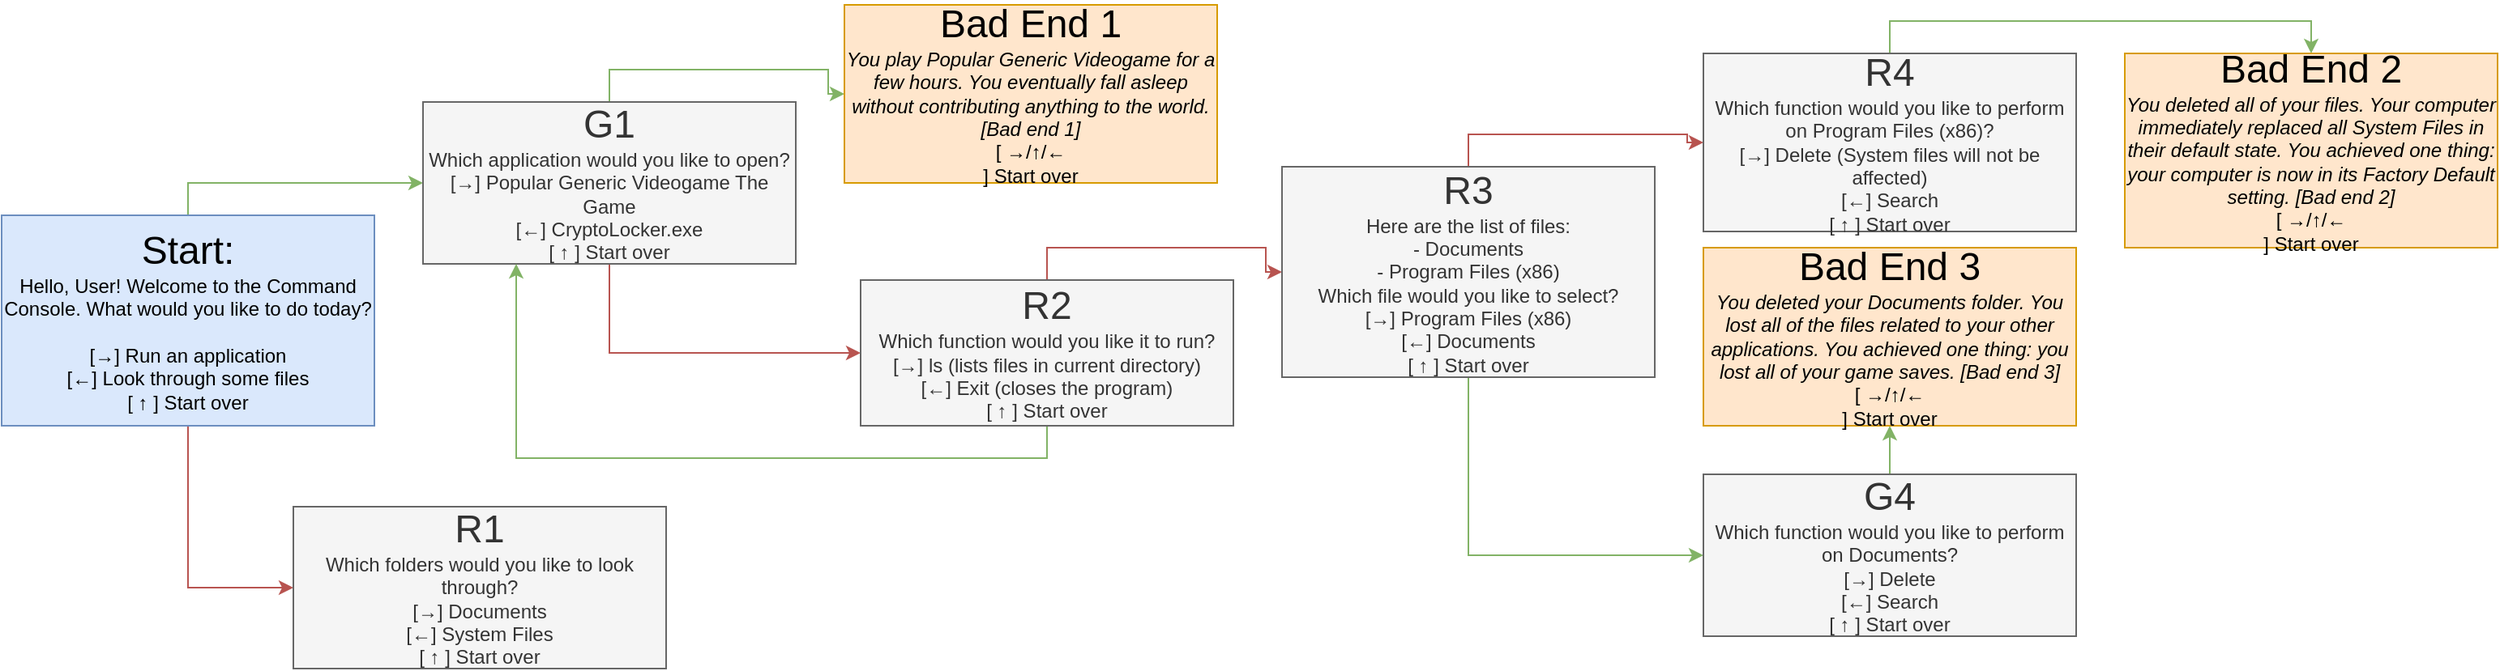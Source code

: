 <mxfile version="13.3.7" type="github">
  <diagram id="C5RBs43oDa-KdzZeNtuy" name="Page-1">
    <mxGraphModel dx="716" dy="400" grid="1" gridSize="10" guides="1" tooltips="1" connect="1" arrows="1" fold="1" page="1" pageScale="1" pageWidth="2339" pageHeight="3300" math="0" shadow="0">
      <root>
        <mxCell id="WIyWlLk6GJQsqaUBKTNV-0" />
        <mxCell id="WIyWlLk6GJQsqaUBKTNV-1" parent="WIyWlLk6GJQsqaUBKTNV-0" />
        <mxCell id="G_LtqzB8PGayeKmqLbbJ-5" style="edgeStyle=orthogonalEdgeStyle;rounded=0;orthogonalLoop=1;jettySize=auto;html=1;exitX=0.5;exitY=0;exitDx=0;exitDy=0;entryX=0;entryY=0.5;entryDx=0;entryDy=0;fillColor=#d5e8d4;strokeColor=#82b366;" parent="WIyWlLk6GJQsqaUBKTNV-1" source="G_LtqzB8PGayeKmqLbbJ-1" target="G_LtqzB8PGayeKmqLbbJ-3" edge="1">
          <mxGeometry relative="1" as="geometry" />
        </mxCell>
        <mxCell id="G_LtqzB8PGayeKmqLbbJ-8" style="edgeStyle=orthogonalEdgeStyle;rounded=0;orthogonalLoop=1;jettySize=auto;html=1;exitX=0.5;exitY=1;exitDx=0;exitDy=0;entryX=0;entryY=0.5;entryDx=0;entryDy=0;fillColor=#f8cecc;strokeColor=#b85450;" parent="WIyWlLk6GJQsqaUBKTNV-1" source="G_LtqzB8PGayeKmqLbbJ-1" target="G_LtqzB8PGayeKmqLbbJ-7" edge="1">
          <mxGeometry relative="1" as="geometry" />
        </mxCell>
        <mxCell id="G_LtqzB8PGayeKmqLbbJ-1" value="&lt;div style=&quot;font-size: 24px&quot;&gt;Start:&lt;/div&gt;&lt;div&gt;Hello, User! Welcome to the Command Console. What would you like to do today?&lt;/div&gt;&lt;div&gt;&lt;br&gt;&lt;/div&gt;&lt;div&gt;[→] Run an application&lt;/div&gt;&lt;div&gt;[←] Look through some files&lt;/div&gt;&lt;div&gt;[ ↑ ] Start over&lt;/div&gt;" style="text;html=1;strokeColor=#6c8ebf;fillColor=#dae8fc;align=center;verticalAlign=middle;whiteSpace=wrap;rounded=0;" parent="WIyWlLk6GJQsqaUBKTNV-1" vertex="1">
          <mxGeometry x="30" y="140" width="230" height="130" as="geometry" />
        </mxCell>
        <mxCell id="rjlh_XGYD9krDsAeV4SP-3" style="edgeStyle=orthogonalEdgeStyle;rounded=0;orthogonalLoop=1;jettySize=auto;html=1;exitX=0.5;exitY=0;exitDx=0;exitDy=0;entryX=0;entryY=0.5;entryDx=0;entryDy=0;fillColor=#d5e8d4;strokeColor=#82b366;" parent="WIyWlLk6GJQsqaUBKTNV-1" source="G_LtqzB8PGayeKmqLbbJ-3" target="6cd2AyFSmQvTcg-SOqOJ-0" edge="1">
          <mxGeometry relative="1" as="geometry">
            <mxPoint x="560" y="75" as="targetPoint" />
          </mxGeometry>
        </mxCell>
        <mxCell id="rjlh_XGYD9krDsAeV4SP-4" style="edgeStyle=orthogonalEdgeStyle;rounded=0;orthogonalLoop=1;jettySize=auto;html=1;exitX=0.5;exitY=1;exitDx=0;exitDy=0;entryX=0;entryY=0.5;entryDx=0;entryDy=0;fillColor=#f8cecc;strokeColor=#b85450;" parent="WIyWlLk6GJQsqaUBKTNV-1" source="G_LtqzB8PGayeKmqLbbJ-3" target="rjlh_XGYD9krDsAeV4SP-1" edge="1">
          <mxGeometry relative="1" as="geometry" />
        </mxCell>
        <mxCell id="G_LtqzB8PGayeKmqLbbJ-3" value="&lt;div style=&quot;font-size: 24px&quot;&gt;G1&lt;/div&gt;&lt;div&gt;Which application would you like to open?&lt;/div&gt;&lt;div&gt;&lt;span&gt; &lt;/span&gt;[→] Popular Generic Videogame The Game&lt;/div&gt;&lt;div&gt;&lt;span&gt; &lt;/span&gt;[←] CryptoLocker.exe&lt;/div&gt;&lt;div&gt;&lt;span&gt; &lt;/span&gt;[ ↑ ] Start over&lt;/div&gt;" style="text;html=1;align=center;verticalAlign=middle;whiteSpace=wrap;rounded=0;fillColor=#f5f5f5;strokeColor=#666666;fontColor=#333333;" parent="WIyWlLk6GJQsqaUBKTNV-1" vertex="1">
          <mxGeometry x="290" y="70" width="230" height="100" as="geometry" />
        </mxCell>
        <mxCell id="G_LtqzB8PGayeKmqLbbJ-7" value="&lt;div style=&quot;font-size: 24px&quot;&gt;R1&lt;/div&gt;&lt;div&gt;Which folders would you like to look through?&lt;/div&gt;&lt;div&gt;&lt;span&gt; &lt;/span&gt;[→] Documents&lt;/div&gt;&lt;div&gt;&lt;span&gt; &lt;/span&gt;[←] System Files&lt;/div&gt;&lt;div&gt;&lt;span&gt; &lt;/span&gt;[ ↑ ] Start over&lt;/div&gt;" style="text;html=1;strokeColor=#666666;fillColor=#f5f5f5;align=center;verticalAlign=middle;whiteSpace=wrap;rounded=0;fontColor=#333333;" parent="WIyWlLk6GJQsqaUBKTNV-1" vertex="1">
          <mxGeometry x="210" y="320" width="230" height="100" as="geometry" />
        </mxCell>
        <mxCell id="rjlh_XGYD9krDsAeV4SP-5" style="edgeStyle=orthogonalEdgeStyle;rounded=0;orthogonalLoop=1;jettySize=auto;html=1;exitX=0.5;exitY=1;exitDx=0;exitDy=0;entryX=0.25;entryY=1;entryDx=0;entryDy=0;fillColor=#d5e8d4;strokeColor=#82b366;" parent="WIyWlLk6GJQsqaUBKTNV-1" source="rjlh_XGYD9krDsAeV4SP-1" target="G_LtqzB8PGayeKmqLbbJ-3" edge="1">
          <mxGeometry relative="1" as="geometry">
            <Array as="points">
              <mxPoint x="675" y="290" />
              <mxPoint x="347" y="290" />
            </Array>
          </mxGeometry>
        </mxCell>
        <mxCell id="rjlh_XGYD9krDsAeV4SP-7" style="edgeStyle=orthogonalEdgeStyle;rounded=0;orthogonalLoop=1;jettySize=auto;html=1;exitX=0.5;exitY=0;exitDx=0;exitDy=0;entryX=0;entryY=0.5;entryDx=0;entryDy=0;fillColor=#f8cecc;strokeColor=#b85450;" parent="WIyWlLk6GJQsqaUBKTNV-1" source="rjlh_XGYD9krDsAeV4SP-1" target="rjlh_XGYD9krDsAeV4SP-6" edge="1">
          <mxGeometry relative="1" as="geometry" />
        </mxCell>
        <mxCell id="rjlh_XGYD9krDsAeV4SP-1" value="&lt;div style=&quot;font-size: 24px&quot;&gt;R2&lt;/div&gt;&lt;div&gt;Which function would you like it to run?&lt;/div&gt;&lt;div&gt;&lt;span&gt; &lt;/span&gt;[→] ls (lists files in current directory)&lt;/div&gt;&lt;div&gt;&lt;span&gt; &lt;/span&gt;[←] Exit (closes the program)&lt;/div&gt;&lt;div&gt;&lt;span&gt; &lt;/span&gt;[ ↑ ] Start over&lt;/div&gt;" style="text;html=1;strokeColor=#666666;fillColor=#f5f5f5;align=center;verticalAlign=middle;whiteSpace=wrap;rounded=0;fontColor=#333333;" parent="WIyWlLk6GJQsqaUBKTNV-1" vertex="1">
          <mxGeometry x="560" y="180" width="230" height="90" as="geometry" />
        </mxCell>
        <mxCell id="XwUO7sWHtHsJDQwBPcFf-2" style="edgeStyle=orthogonalEdgeStyle;rounded=0;orthogonalLoop=1;jettySize=auto;html=1;exitX=0.5;exitY=0;exitDx=0;exitDy=0;entryX=0;entryY=0.5;entryDx=0;entryDy=0;fillColor=#f8cecc;strokeColor=#b85450;" parent="WIyWlLk6GJQsqaUBKTNV-1" source="rjlh_XGYD9krDsAeV4SP-6" target="XwUO7sWHtHsJDQwBPcFf-1" edge="1">
          <mxGeometry relative="1" as="geometry" />
        </mxCell>
        <mxCell id="XwUO7sWHtHsJDQwBPcFf-4" style="edgeStyle=orthogonalEdgeStyle;rounded=0;orthogonalLoop=1;jettySize=auto;html=1;exitX=0.5;exitY=1;exitDx=0;exitDy=0;entryX=0;entryY=0.5;entryDx=0;entryDy=0;fillColor=#d5e8d4;strokeColor=#82b366;" parent="WIyWlLk6GJQsqaUBKTNV-1" source="rjlh_XGYD9krDsAeV4SP-6" target="XwUO7sWHtHsJDQwBPcFf-3" edge="1">
          <mxGeometry relative="1" as="geometry" />
        </mxCell>
        <mxCell id="rjlh_XGYD9krDsAeV4SP-6" value="&lt;div style=&quot;font-size: 24px&quot;&gt;R3&lt;/div&gt;&lt;div&gt;Here are the list of files:&lt;/div&gt;&lt;div&gt;- Documents&lt;/div&gt;&lt;div&gt;- Program Files (x86)&lt;br&gt;Which file would you like to select?&lt;/div&gt;&lt;div&gt;&lt;span&gt; &lt;/span&gt;[→] Program Files (x86)&lt;/div&gt;&lt;div&gt;&lt;span&gt; &lt;/span&gt;[←] Documents&lt;/div&gt;&lt;div&gt;&lt;span&gt; &lt;/span&gt;[ ↑ ] Start over&lt;/div&gt;" style="text;html=1;strokeColor=#666666;fillColor=#f5f5f5;align=center;verticalAlign=middle;whiteSpace=wrap;rounded=0;fontColor=#333333;" parent="WIyWlLk6GJQsqaUBKTNV-1" vertex="1">
          <mxGeometry x="820" y="110" width="230" height="130" as="geometry" />
        </mxCell>
        <mxCell id="XwUO7sWHtHsJDQwBPcFf-11" style="edgeStyle=orthogonalEdgeStyle;rounded=0;orthogonalLoop=1;jettySize=auto;html=1;exitX=0.5;exitY=0;exitDx=0;exitDy=0;entryX=0.5;entryY=0;entryDx=0;entryDy=0;fillColor=#d5e8d4;strokeColor=#82b366;" parent="WIyWlLk6GJQsqaUBKTNV-1" source="XwUO7sWHtHsJDQwBPcFf-1" target="6cd2AyFSmQvTcg-SOqOJ-2" edge="1">
          <mxGeometry relative="1" as="geometry">
            <mxPoint x="1455" y="40" as="targetPoint" />
          </mxGeometry>
        </mxCell>
        <mxCell id="XwUO7sWHtHsJDQwBPcFf-1" value="&lt;div style=&quot;font-size: 24px&quot;&gt;R4&lt;/div&gt;&lt;div&gt;Which function would you like to perform on Program Files (x86)?&lt;/div&gt;&lt;div&gt;&lt;span&gt; &lt;/span&gt;[→] Delete (System files will not be affected)&lt;/div&gt;&lt;div&gt;&lt;span&gt; &lt;/span&gt;[←] Search&lt;/div&gt;&lt;div&gt;&lt;span&gt; &lt;/span&gt;[ ↑ ] Start over&lt;/div&gt;" style="text;html=1;strokeColor=#666666;fillColor=#f5f5f5;align=center;verticalAlign=middle;whiteSpace=wrap;rounded=0;fontColor=#333333;" parent="WIyWlLk6GJQsqaUBKTNV-1" vertex="1">
          <mxGeometry x="1080" y="40" width="230" height="110" as="geometry" />
        </mxCell>
        <mxCell id="XwUO7sWHtHsJDQwBPcFf-10" style="edgeStyle=orthogonalEdgeStyle;rounded=0;orthogonalLoop=1;jettySize=auto;html=1;exitX=0.5;exitY=0;exitDx=0;exitDy=0;entryX=0.5;entryY=1;entryDx=0;entryDy=0;fillColor=#d5e8d4;strokeColor=#82b366;" parent="WIyWlLk6GJQsqaUBKTNV-1" source="XwUO7sWHtHsJDQwBPcFf-3" target="6cd2AyFSmQvTcg-SOqOJ-3" edge="1">
          <mxGeometry relative="1" as="geometry">
            <mxPoint x="1195" y="270" as="targetPoint" />
          </mxGeometry>
        </mxCell>
        <mxCell id="XwUO7sWHtHsJDQwBPcFf-3" value="&lt;div style=&quot;font-size: 24px&quot;&gt;G4&lt;/div&gt;&lt;div&gt;Which function would you like to perform on Documents?&lt;/div&gt;&lt;div&gt;&lt;span&gt; &lt;/span&gt;[→] Delete&lt;/div&gt;&lt;div&gt;&lt;span&gt; &lt;/span&gt;[←] Search&lt;/div&gt;&lt;div&gt;&lt;span&gt; &lt;/span&gt;[ ↑ ] Start over&lt;/div&gt;" style="text;html=1;strokeColor=#666666;fillColor=#f5f5f5;align=center;verticalAlign=middle;whiteSpace=wrap;rounded=0;fontColor=#333333;" parent="WIyWlLk6GJQsqaUBKTNV-1" vertex="1">
          <mxGeometry x="1080" y="300" width="230" height="100" as="geometry" />
        </mxCell>
        <mxCell id="6cd2AyFSmQvTcg-SOqOJ-0" value="&lt;div style=&quot;font-size: 24px&quot;&gt;Bad End 1&lt;/div&gt;&lt;div&gt;&lt;i style=&quot;color: rgb(0 , 0 , 0)&quot;&gt;You play Popular Generic Videogame for a few hours. You eventually fall asleep without contributing anything to the world. [Bad end 1]&lt;br&gt;&lt;/i&gt;&lt;span style=&quot;color: rgb(0 , 0 , 0)&quot;&gt;[ →/↑/←&lt;/span&gt;&lt;br style=&quot;color: rgb(0 , 0 , 0)&quot;&gt;&lt;span style=&quot;color: rgb(0 , 0 , 0)&quot;&gt;] Start over&lt;/span&gt;&lt;br&gt;&lt;/div&gt;" style="text;html=1;align=center;verticalAlign=middle;whiteSpace=wrap;rounded=0;fillColor=#ffe6cc;strokeColor=#d79b00;" vertex="1" parent="WIyWlLk6GJQsqaUBKTNV-1">
          <mxGeometry x="550" y="10" width="230" height="110" as="geometry" />
        </mxCell>
        <mxCell id="6cd2AyFSmQvTcg-SOqOJ-2" value="&lt;div style=&quot;font-size: 24px&quot;&gt;Bad End 2&lt;/div&gt;&lt;div&gt;&lt;i&gt;You deleted all of your files. Your computer immediately replaced all System Files in their default state. You achieved one thing: your computer is now in its Factory Default setting. [Bad end 2]&lt;br&gt;&lt;/i&gt;[ →/↑/←&lt;br&gt;] Start over&lt;br&gt;&lt;/div&gt;" style="text;html=1;align=center;verticalAlign=middle;whiteSpace=wrap;rounded=0;fillColor=#ffe6cc;strokeColor=#d79b00;" vertex="1" parent="WIyWlLk6GJQsqaUBKTNV-1">
          <mxGeometry x="1340" y="40" width="230" height="120" as="geometry" />
        </mxCell>
        <mxCell id="6cd2AyFSmQvTcg-SOqOJ-3" value="&lt;div style=&quot;font-size: 24px&quot;&gt;Bad End 3&lt;/div&gt;&lt;div&gt;&lt;i&gt;You deleted your Documents folder. You lost all of the files related to your other applications. You achieved one thing: you lost all of your game saves. [Bad end 3]&lt;br&gt;&lt;/i&gt;[ →/↑/←&lt;br&gt;] Start over&lt;br&gt;&lt;/div&gt;" style="text;html=1;align=center;verticalAlign=middle;whiteSpace=wrap;rounded=0;fillColor=#ffe6cc;strokeColor=#d79b00;" vertex="1" parent="WIyWlLk6GJQsqaUBKTNV-1">
          <mxGeometry x="1080" y="160" width="230" height="110" as="geometry" />
        </mxCell>
      </root>
    </mxGraphModel>
  </diagram>
</mxfile>
